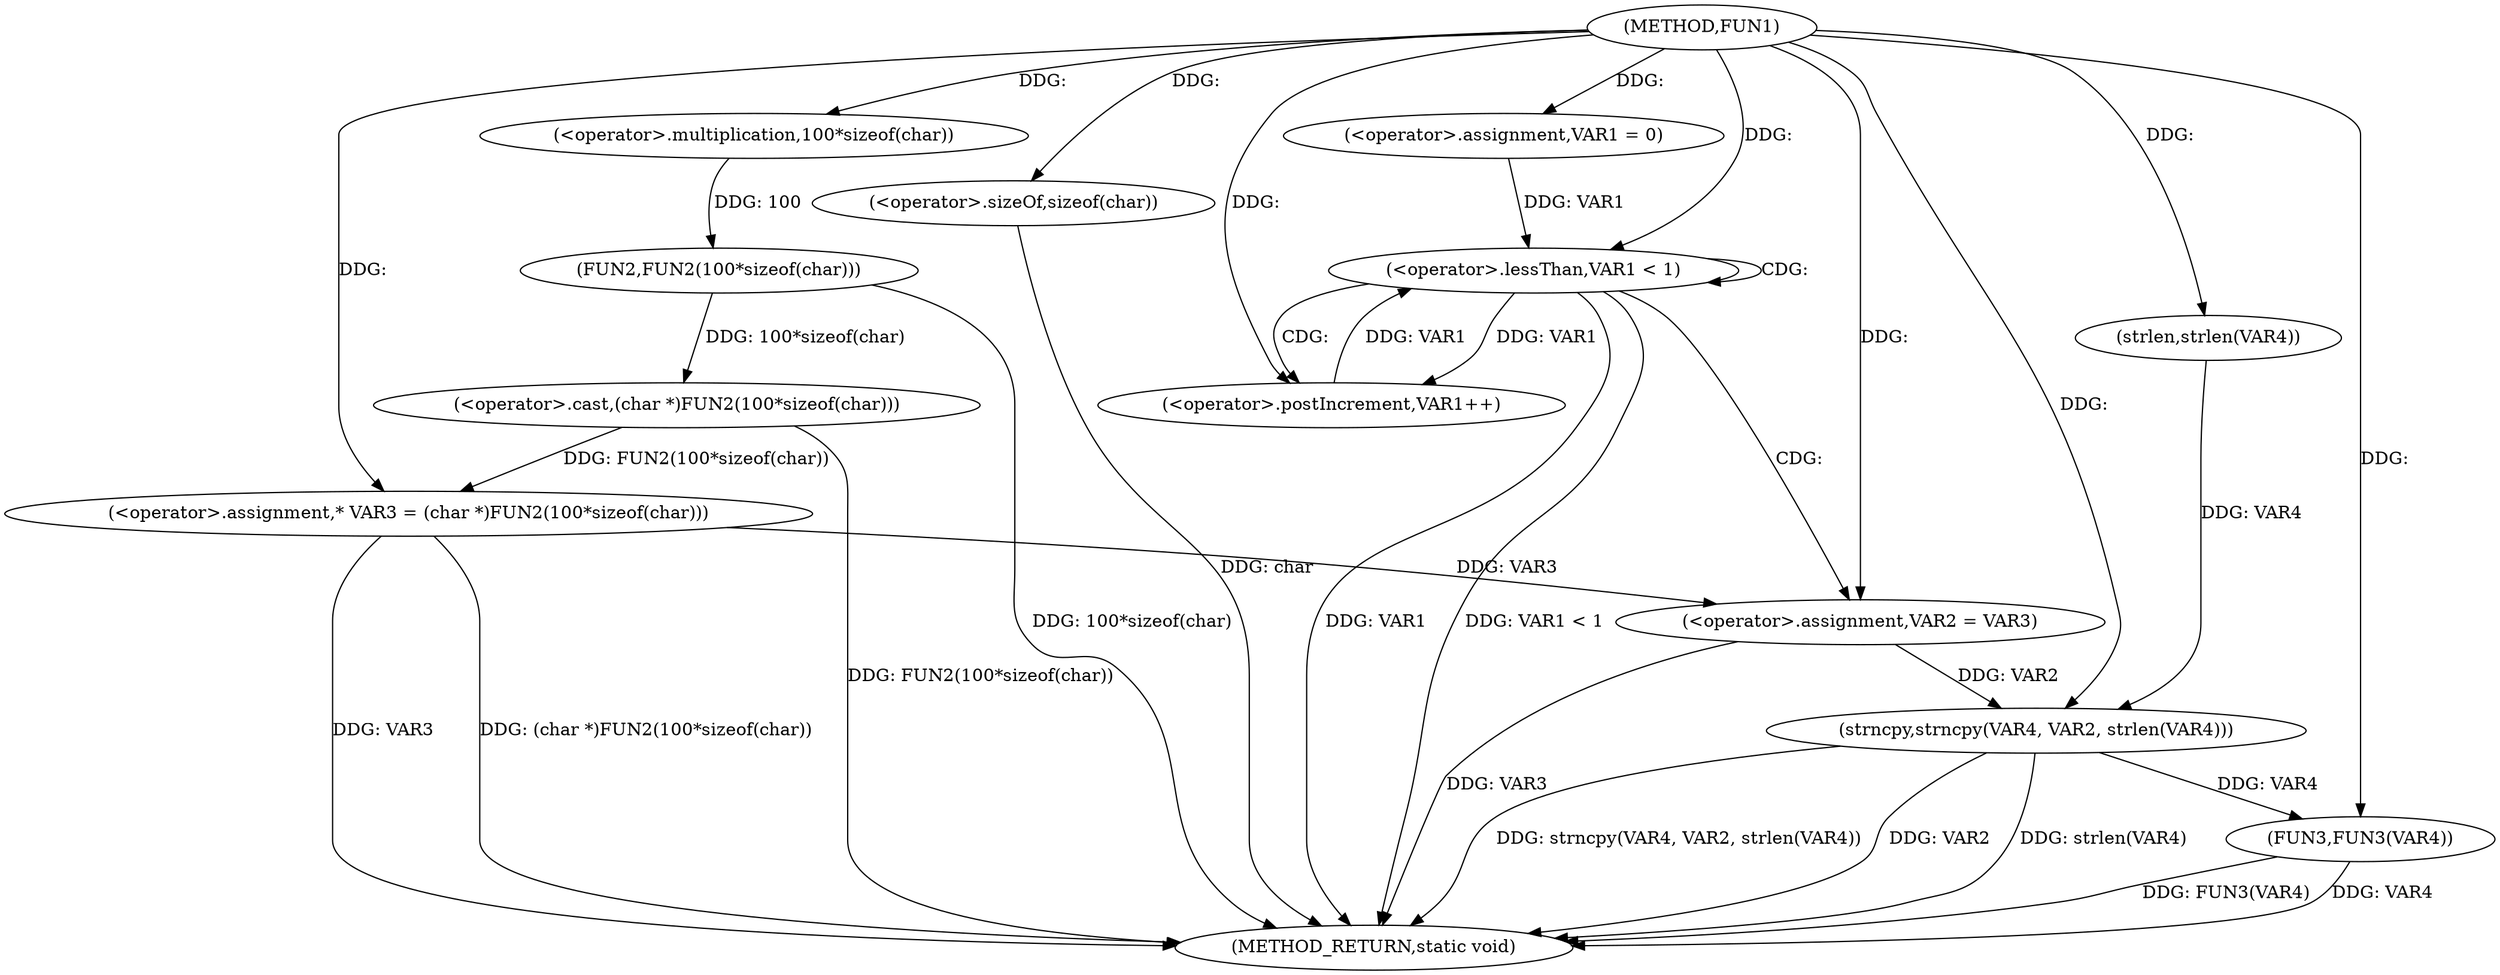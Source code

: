 digraph FUN1 {  
"1000100" [label = "(METHOD,FUN1)" ]
"1000136" [label = "(METHOD_RETURN,static void)" ]
"1000105" [label = "(<operator>.assignment,* VAR3 = (char *)FUN2(100*sizeof(char)))" ]
"1000107" [label = "(<operator>.cast,(char *)FUN2(100*sizeof(char)))" ]
"1000109" [label = "(FUN2,FUN2(100*sizeof(char)))" ]
"1000110" [label = "(<operator>.multiplication,100*sizeof(char))" ]
"1000112" [label = "(<operator>.sizeOf,sizeof(char))" ]
"1000115" [label = "(<operator>.assignment,VAR1 = 0)" ]
"1000118" [label = "(<operator>.lessThan,VAR1 < 1)" ]
"1000121" [label = "(<operator>.postIncrement,VAR1++)" ]
"1000124" [label = "(<operator>.assignment,VAR2 = VAR3)" ]
"1000129" [label = "(strncpy,strncpy(VAR4, VAR2, strlen(VAR4)))" ]
"1000132" [label = "(strlen,strlen(VAR4))" ]
"1000134" [label = "(FUN3,FUN3(VAR4))" ]
  "1000124" -> "1000136"  [ label = "DDG: VAR3"] 
  "1000105" -> "1000136"  [ label = "DDG: (char *)FUN2(100*sizeof(char))"] 
  "1000129" -> "1000136"  [ label = "DDG: strlen(VAR4)"] 
  "1000118" -> "1000136"  [ label = "DDG: VAR1 < 1"] 
  "1000118" -> "1000136"  [ label = "DDG: VAR1"] 
  "1000129" -> "1000136"  [ label = "DDG: strncpy(VAR4, VAR2, strlen(VAR4))"] 
  "1000134" -> "1000136"  [ label = "DDG: FUN3(VAR4)"] 
  "1000134" -> "1000136"  [ label = "DDG: VAR4"] 
  "1000112" -> "1000136"  [ label = "DDG: char"] 
  "1000109" -> "1000136"  [ label = "DDG: 100*sizeof(char)"] 
  "1000105" -> "1000136"  [ label = "DDG: VAR3"] 
  "1000107" -> "1000136"  [ label = "DDG: FUN2(100*sizeof(char))"] 
  "1000129" -> "1000136"  [ label = "DDG: VAR2"] 
  "1000107" -> "1000105"  [ label = "DDG: FUN2(100*sizeof(char))"] 
  "1000100" -> "1000105"  [ label = "DDG: "] 
  "1000109" -> "1000107"  [ label = "DDG: 100*sizeof(char)"] 
  "1000110" -> "1000109"  [ label = "DDG: 100"] 
  "1000100" -> "1000110"  [ label = "DDG: "] 
  "1000100" -> "1000112"  [ label = "DDG: "] 
  "1000100" -> "1000115"  [ label = "DDG: "] 
  "1000121" -> "1000118"  [ label = "DDG: VAR1"] 
  "1000115" -> "1000118"  [ label = "DDG: VAR1"] 
  "1000100" -> "1000118"  [ label = "DDG: "] 
  "1000118" -> "1000121"  [ label = "DDG: VAR1"] 
  "1000100" -> "1000121"  [ label = "DDG: "] 
  "1000105" -> "1000124"  [ label = "DDG: VAR3"] 
  "1000100" -> "1000124"  [ label = "DDG: "] 
  "1000132" -> "1000129"  [ label = "DDG: VAR4"] 
  "1000100" -> "1000129"  [ label = "DDG: "] 
  "1000124" -> "1000129"  [ label = "DDG: VAR2"] 
  "1000100" -> "1000132"  [ label = "DDG: "] 
  "1000129" -> "1000134"  [ label = "DDG: VAR4"] 
  "1000100" -> "1000134"  [ label = "DDG: "] 
  "1000118" -> "1000121"  [ label = "CDG: "] 
  "1000118" -> "1000124"  [ label = "CDG: "] 
  "1000118" -> "1000118"  [ label = "CDG: "] 
}
